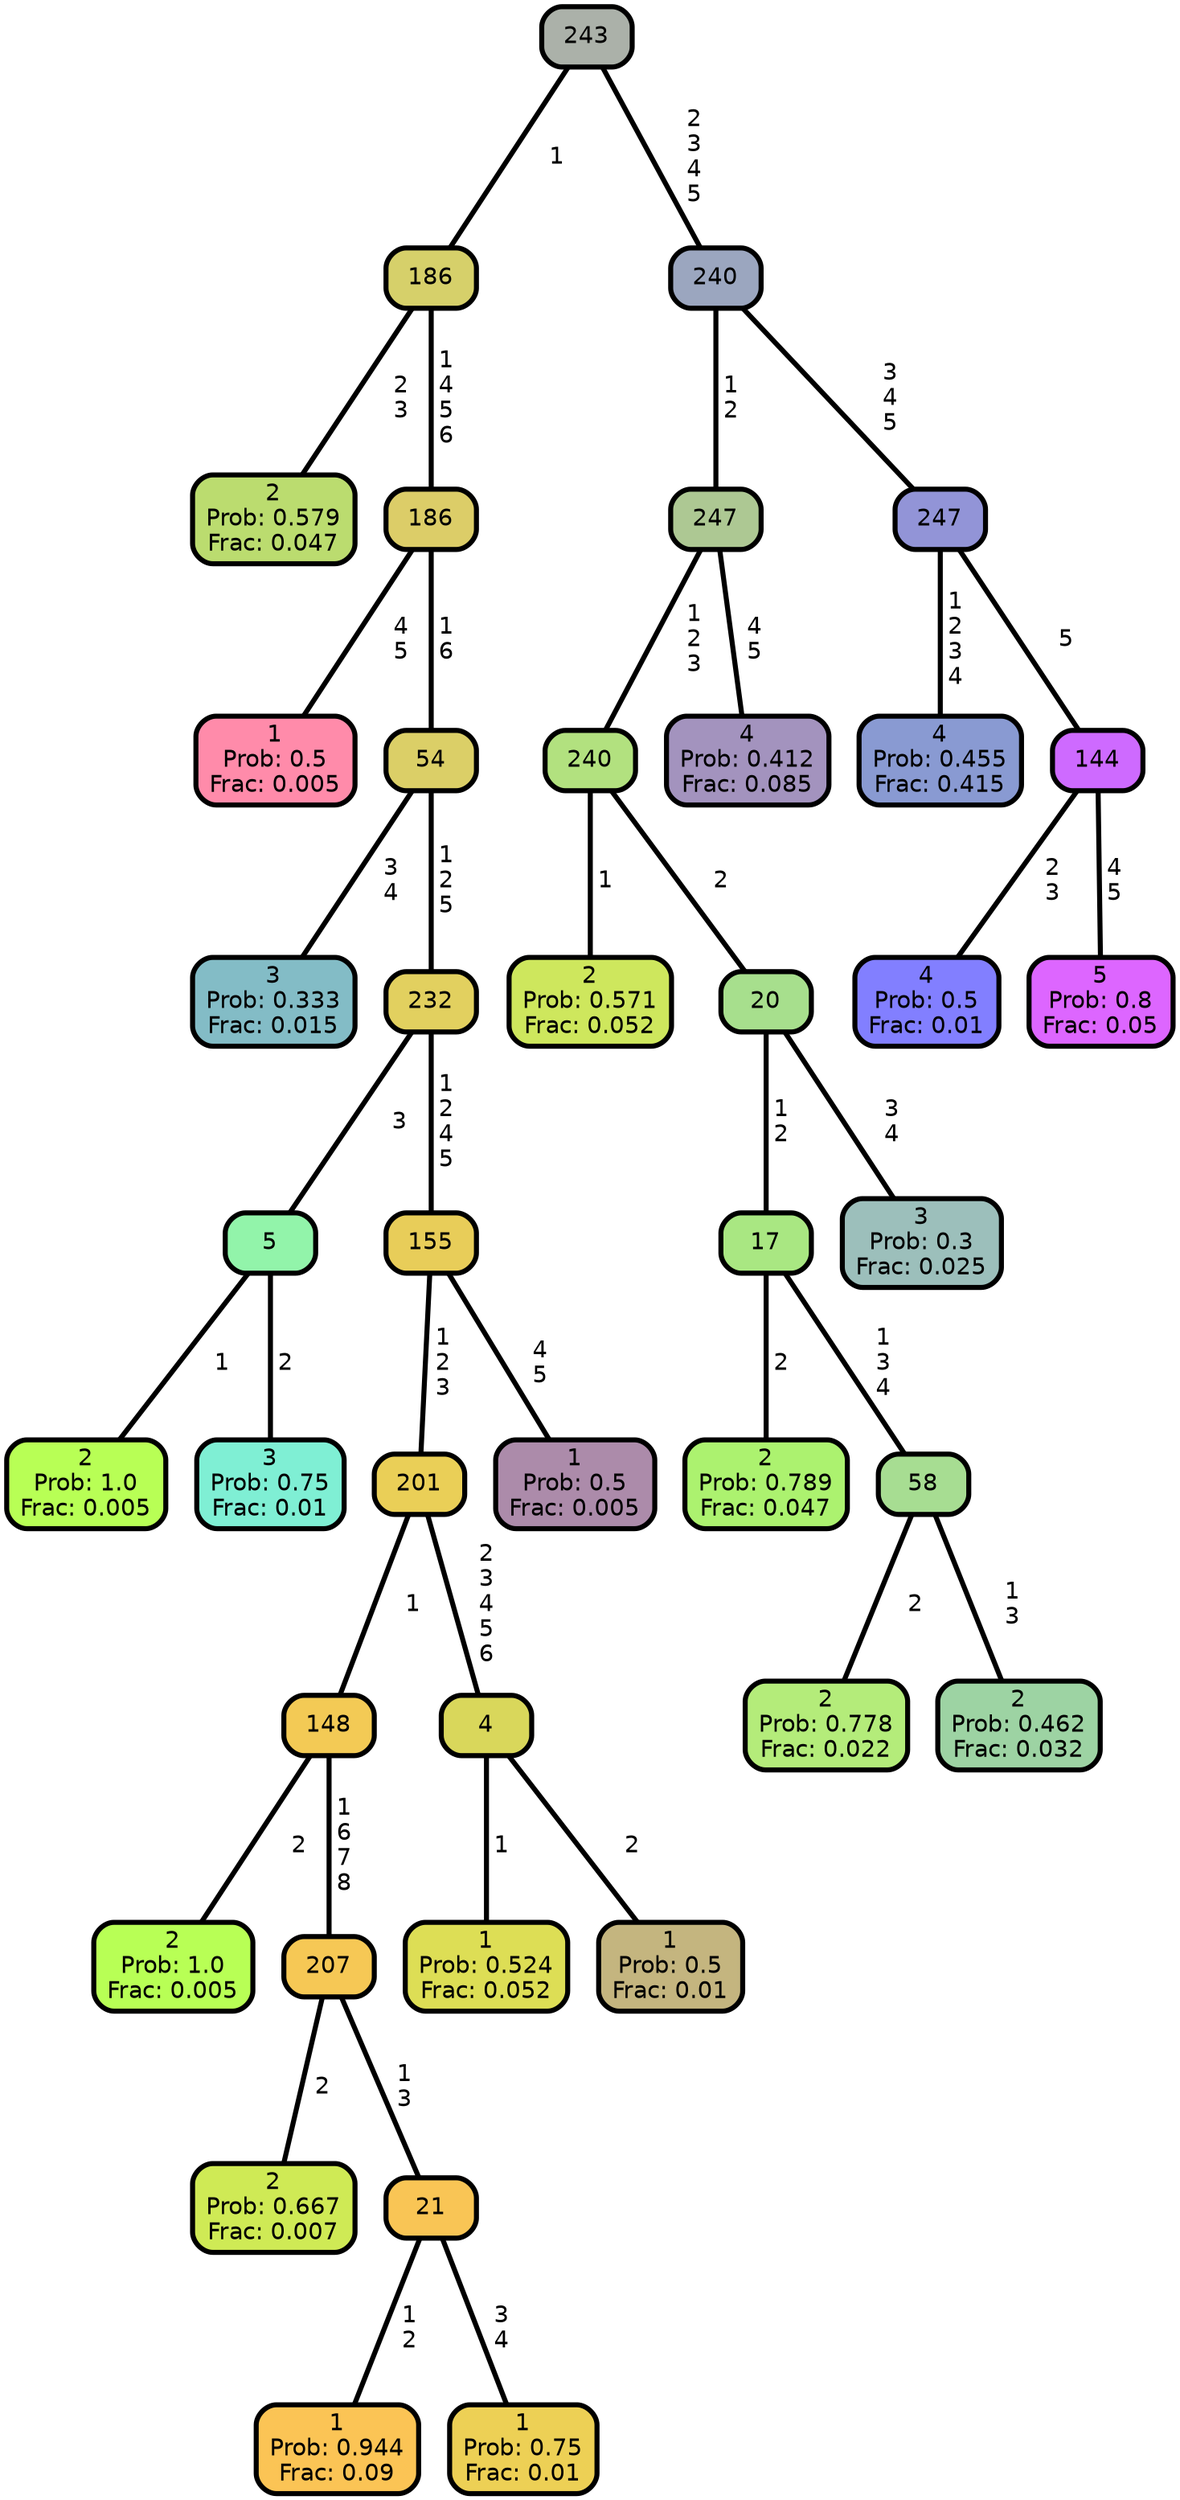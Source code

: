 graph Tree {
node [shape=box, style="filled, rounded",color="black",penwidth="3",fontcolor="black",                 fontname=helvetica] ;
graph [ranksep="0 equally", splines=straight,                 bgcolor=transparent, dpi=200] ;
edge [fontname=helvetica, color=black] ;
0 [label="2
Prob: 0.579
Frac: 0.047", fillcolor="#bbdc6f"] ;
1 [label="186", fillcolor="#d6d06a"] ;
2 [label="1
Prob: 0.5
Frac: 0.005", fillcolor="#ff8baa"] ;
3 [label="186", fillcolor="#dccd68"] ;
4 [label="3
Prob: 0.333
Frac: 0.015", fillcolor="#83bcc6"] ;
5 [label="54", fillcolor="#dbcf67"] ;
6 [label="2
Prob: 1.0
Frac: 0.005", fillcolor="#b8ff55"] ;
7 [label="5", fillcolor="#92f4aa"] ;
8 [label="3
Prob: 0.75
Frac: 0.01", fillcolor="#7fefd4"] ;
9 [label="232", fillcolor="#e2d05f"] ;
10 [label="2
Prob: 1.0
Frac: 0.005", fillcolor="#b8ff55"] ;
11 [label="148", fillcolor="#f3ca55"] ;
12 [label="2
Prob: 0.667
Frac: 0.007", fillcolor="#cfea55"] ;
13 [label="207", fillcolor="#f6c855"] ;
14 [label="1
Prob: 0.944
Frac: 0.09", fillcolor="#fbc455"] ;
15 [label="21", fillcolor="#f9c555"] ;
16 [label="1
Prob: 0.75
Frac: 0.01", fillcolor="#edd055"] ;
17 [label="201", fillcolor="#eacf57"] ;
18 [label="1
Prob: 0.524
Frac: 0.052", fillcolor="#ddde55"] ;
19 [label="4", fillcolor="#d9d75b"] ;
20 [label="1
Prob: 0.5
Frac: 0.01", fillcolor="#c4b57f"] ;
21 [label="155", fillcolor="#e8cd59"] ;
22 [label="1
Prob: 0.5
Frac: 0.005", fillcolor="#ac8baa"] ;
23 [label="243", fillcolor="#abb1a9"] ;
24 [label="2
Prob: 0.571
Frac: 0.052", fillcolor="#cee75d"] ;
25 [label="240", fillcolor="#b2e17f"] ;
26 [label="2
Prob: 0.789
Frac: 0.047", fillcolor="#acf26f"] ;
27 [label="17", fillcolor="#a9e782"] ;
28 [label="2
Prob: 0.778
Frac: 0.022", fillcolor="#b4ec7a"] ;
29 [label="58", fillcolor="#a7dd92"] ;
30 [label="2
Prob: 0.462
Frac: 0.032", fillcolor="#9dd3a3"] ;
31 [label="20", fillcolor="#a7df8d"] ;
32 [label="3
Prob: 0.3
Frac: 0.025", fillcolor="#9cbfbb"] ;
33 [label="247", fillcolor="#adc893"] ;
34 [label="4
Prob: 0.412
Frac: 0.085", fillcolor="#a393be"] ;
35 [label="240", fillcolor="#9ba6bf"] ;
36 [label="4
Prob: 0.455
Frac: 0.415", fillcolor="#899ad2"] ;
37 [label="247", fillcolor="#9294d7"] ;
38 [label="4
Prob: 0.5
Frac: 0.01", fillcolor="#827fff"] ;
39 [label="144", fillcolor="#ce6aff"] ;
40 [label="5
Prob: 0.8
Frac: 0.05", fillcolor="#dd66ff"] ;
1 -- 0 [label=" 2\n 3",penwidth=3] ;
1 -- 3 [label=" 1\n 4\n 5\n 6",penwidth=3] ;
3 -- 2 [label=" 4\n 5",penwidth=3] ;
3 -- 5 [label=" 1\n 6",penwidth=3] ;
5 -- 4 [label=" 3\n 4",penwidth=3] ;
5 -- 9 [label=" 1\n 2\n 5",penwidth=3] ;
7 -- 6 [label=" 1",penwidth=3] ;
7 -- 8 [label=" 2",penwidth=3] ;
9 -- 7 [label=" 3",penwidth=3] ;
9 -- 21 [label=" 1\n 2\n 4\n 5",penwidth=3] ;
11 -- 10 [label=" 2",penwidth=3] ;
11 -- 13 [label=" 1\n 6\n 7\n 8",penwidth=3] ;
13 -- 12 [label=" 2",penwidth=3] ;
13 -- 15 [label=" 1\n 3",penwidth=3] ;
15 -- 14 [label=" 1\n 2",penwidth=3] ;
15 -- 16 [label=" 3\n 4",penwidth=3] ;
17 -- 11 [label=" 1",penwidth=3] ;
17 -- 19 [label=" 2\n 3\n 4\n 5\n 6",penwidth=3] ;
19 -- 18 [label=" 1",penwidth=3] ;
19 -- 20 [label=" 2",penwidth=3] ;
21 -- 17 [label=" 1\n 2\n 3",penwidth=3] ;
21 -- 22 [label=" 4\n 5",penwidth=3] ;
23 -- 1 [label=" 1",penwidth=3] ;
23 -- 35 [label=" 2\n 3\n 4\n 5",penwidth=3] ;
25 -- 24 [label=" 1",penwidth=3] ;
25 -- 31 [label=" 2",penwidth=3] ;
27 -- 26 [label=" 2",penwidth=3] ;
27 -- 29 [label=" 1\n 3\n 4",penwidth=3] ;
29 -- 28 [label=" 2",penwidth=3] ;
29 -- 30 [label=" 1\n 3",penwidth=3] ;
31 -- 27 [label=" 1\n 2",penwidth=3] ;
31 -- 32 [label=" 3\n 4",penwidth=3] ;
33 -- 25 [label=" 1\n 2\n 3",penwidth=3] ;
33 -- 34 [label=" 4\n 5",penwidth=3] ;
35 -- 33 [label=" 1\n 2",penwidth=3] ;
35 -- 37 [label=" 3\n 4\n 5",penwidth=3] ;
37 -- 36 [label=" 1\n 2\n 3\n 4",penwidth=3] ;
37 -- 39 [label=" 5",penwidth=3] ;
39 -- 38 [label=" 2\n 3",penwidth=3] ;
39 -- 40 [label=" 4\n 5",penwidth=3] ;
{rank = same;}}